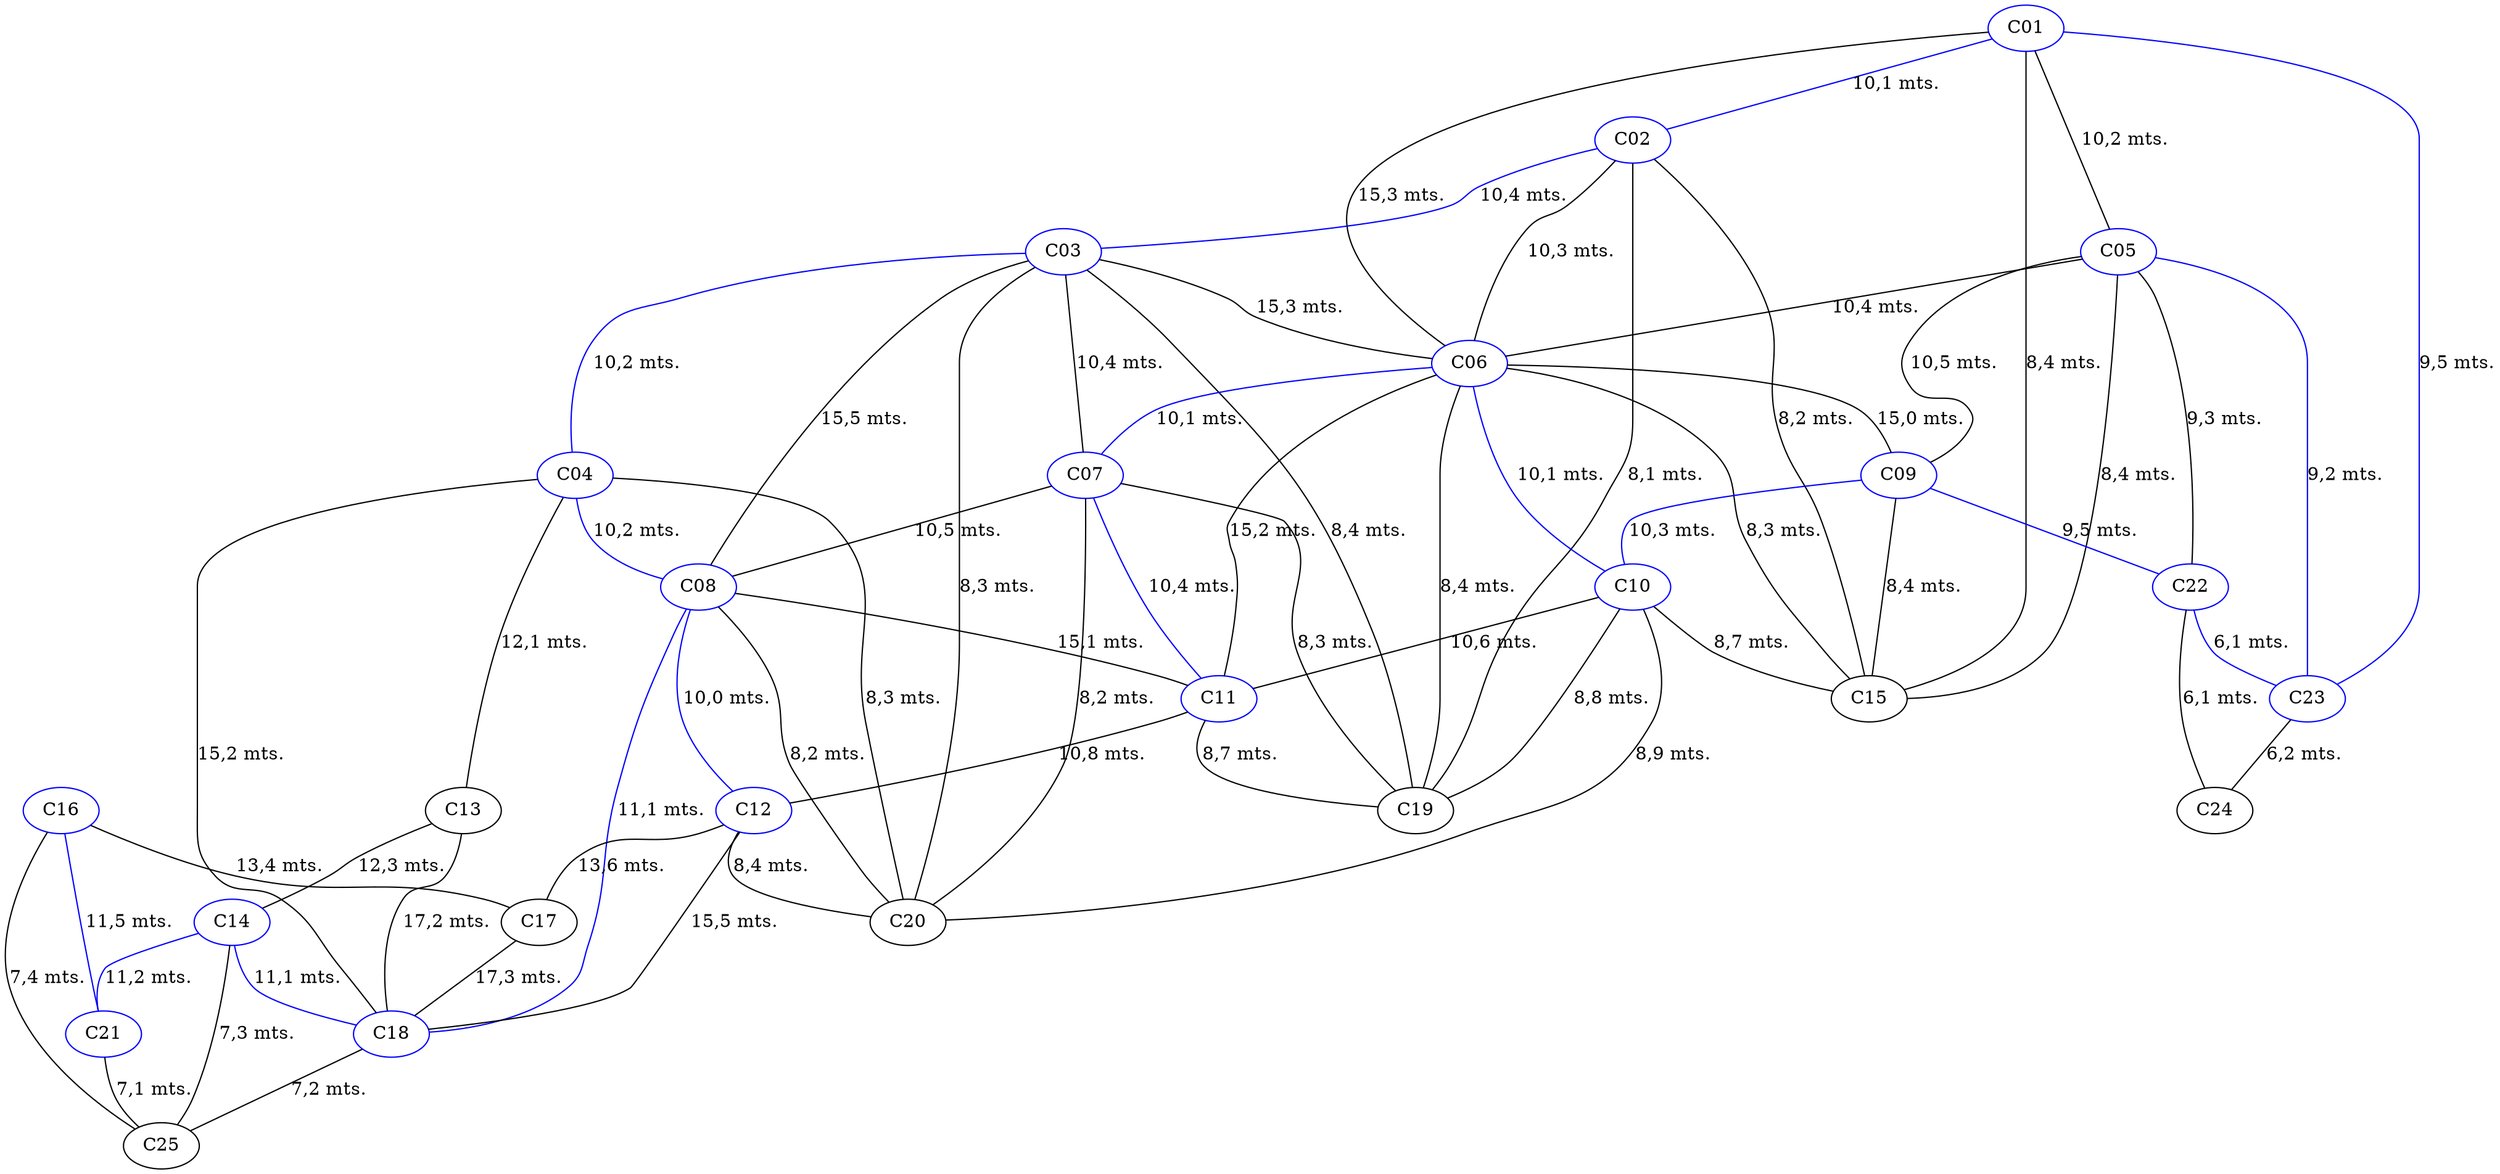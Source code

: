 strict graph G {
  1 [ color="blue" label="C01" ];
  2 [ color="blue" label="C02" ];
  3 [ color="blue" label="C03" ];
  4 [ color="blue" label="C04" ];
  5 [ color="blue" label="C05" ];
  6 [ color="blue" label="C06" ];
  7 [ color="blue" label="C07" ];
  8 [ color="blue" label="C08" ];
  9 [ color="blue" label="C09" ];
  10 [ color="blue" label="C10" ];
  11 [ color="blue" label="C11" ];
  12 [ color="blue" label="C12" ];
  13 [ color="blank" label="C13" ];
  14 [ color="blue" label="C14" ];
  15 [ color="blank" label="C15" ];
  16 [ color="blue" label="C16" ];
  17 [ color="blank" label="C17" ];
  18 [ color="blue" label="C18" ];
  19 [ color="blank" label="C19" ];
  20 [ color="blank" label="C20" ];
  21 [ color="blue" label="C21" ];
  22 [ color="blue" label="C22" ];
  23 [ color="blue" label="C23" ];
  24 [ color="blank" label="C24" ];
  25 [ color="blank" label="C25" ];
  1 -- 2 [ color="blue" label="10,1 mts." ];
  1 -- 5 [ color="blank" label="10,2 mts." ];
  1 -- 6 [ color="blank" label="15,3 mts." ];
  1 -- 15 [ color="blank" label="8,4 mts." ];
  1 -- 23 [ color="blue" label="9,5 mts." ];
  2 -- 3 [ color="blue" label="10,4 mts." ];
  2 -- 6 [ color="blank" label="10,3 mts." ];
  2 -- 15 [ color="blank" label="8,2 mts." ];
  2 -- 19 [ color="blank" label="8,1 mts." ];
  3 -- 4 [ color="blue" label="10,2 mts." ];
  3 -- 6 [ color="blank" label="15,3 mts." ];
  3 -- 7 [ color="blank" label="10,4 mts." ];
  3 -- 8 [ color="blank" label="15,5 mts." ];
  3 -- 19 [ color="blank" label="8,4 mts." ];
  3 -- 20 [ color="blank" label="8,3 mts." ];
  4 -- 8 [ color="blue" label="10,2 mts." ];
  4 -- 13 [ color="blank" label="12,1 mts." ];
  4 -- 18 [ color="blank" label="15,2 mts." ];
  4 -- 20 [ color="blank" label="8,3 mts." ];
  5 -- 6 [ color="blank" label="10,4 mts." ];
  5 -- 9 [ color="blank" label="10,5 mts." ];
  5 -- 15 [ color="blank" label="8,4 mts." ];
  5 -- 22 [ color="blank" label="9,3 mts." ];
  5 -- 23 [ color="blue" label="9,2 mts." ];
  6 -- 7 [ color="blue" label="10,1 mts." ];
  6 -- 9 [ color="blank" label="15,0 mts." ];
  6 -- 10 [ color="blue" label="10,1 mts." ];
  6 -- 11 [ color="blank" label="15,2 mts." ];
  6 -- 15 [ color="blank" label="8,3 mts." ];
  6 -- 19 [ color="blank" label="8,4 mts." ];
  7 -- 8 [ color="blank" label="10,5 mts." ];
  7 -- 11 [ color="blue" label="10,4 mts." ];
  7 -- 19 [ color="blank" label="8,3 mts." ];
  7 -- 20 [ color="blank" label="8,2 mts." ];
  8 -- 11 [ color="blank" label="15,1 mts." ];
  8 -- 12 [ color="blue" label="10,0 mts." ];
  8 -- 18 [ color="blue" label="11,1 mts." ];
  8 -- 20 [ color="blank" label="8,2 mts." ];
  9 -- 10 [ color="blue" label="10,3 mts." ];
  9 -- 15 [ color="blank" label="8,4 mts." ];
  9 -- 22 [ color="blue" label="9,5 mts." ];
  10 -- 11 [ color="blank" label="10,6 mts." ];
  10 -- 15 [ color="blank" label="8,7 mts." ];
  10 -- 19 [ color="blank" label="8,8 mts." ];
  10 -- 20 [ color="blank" label="8,9 mts." ];
  11 -- 12 [ color="blank" label="10,8 mts." ];
  11 -- 19 [ color="blank" label="8,7 mts." ];
  12 -- 17 [ color="blank" label="13,6 mts." ];
  12 -- 18 [ color="blank" label="15,5 mts." ];
  12 -- 20 [ color="blank" label="8,4 mts." ];
  13 -- 14 [ color="blank" label="12,3 mts." ];
  13 -- 18 [ color="blank" label="17,2 mts." ];
  14 -- 18 [ color="blue" label="11,1 mts." ];
  14 -- 21 [ color="blue" label="11,2 mts." ];
  14 -- 25 [ color="blank" label="7,3 mts." ];
  16 -- 17 [ color="blank" label="13,4 mts." ];
  16 -- 21 [ color="blue" label="11,5 mts." ];
  16 -- 25 [ color="blank" label="7,4 mts." ];
  17 -- 18 [ color="blank" label="17,3 mts." ];
  18 -- 25 [ color="blank" label="7,2 mts." ];
  21 -- 25 [ color="blank" label="7,1 mts." ];
  22 -- 23 [ color="blue" label="6,1 mts." ];
  22 -- 24 [ color="blank" label="6,1 mts." ];
  23 -- 24 [ color="blank" label="6,2 mts." ];
}
